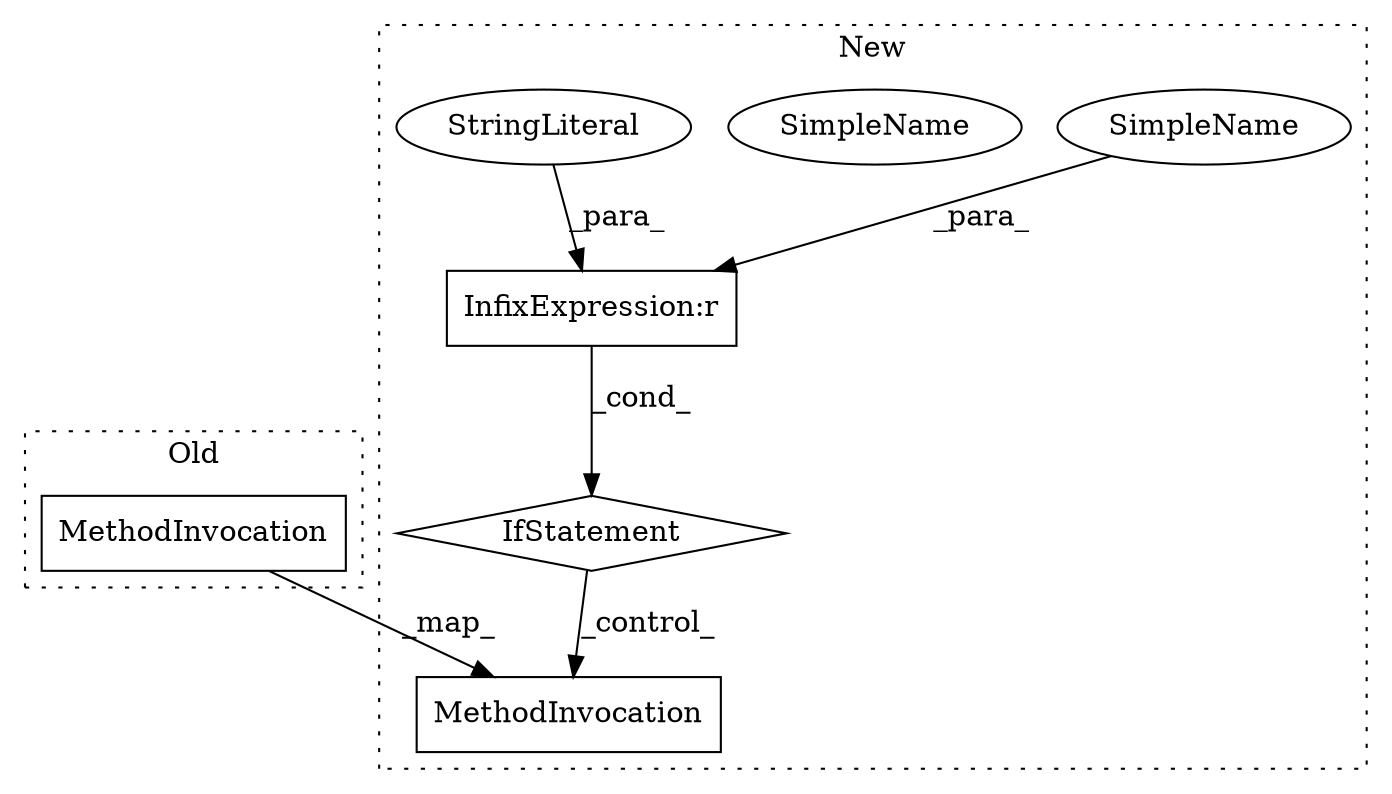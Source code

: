 digraph G {
subgraph cluster0 {
3 [label="MethodInvocation" a="32" s="-1,-1" l="0,0" shape="box"];
label = "Old";
style="dotted";
}
subgraph cluster1 {
1 [label="IfStatement" a="25" s="-1,-1" l="0,0" shape="diamond"];
2 [label="MethodInvocation" a="32" s="-1,-1" l="0,0" shape="box"];
4 [label="SimpleName" a="42" s="-1" l="0" shape="ellipse"];
5 [label="SimpleName" a="42" s="-1" l="0" shape="ellipse"];
6 [label="StringLiteral" a="45" s="-1" l="0" shape="ellipse"];
7 [label="InfixExpression:r" a="27" s="-1" l="0" shape="box"];
label = "New";
style="dotted";
}
1 -> 2 [label="_control_"];
3 -> 2 [label="_map_"];
4 -> 7 [label="_para_"];
6 -> 7 [label="_para_"];
7 -> 1 [label="_cond_"];
}